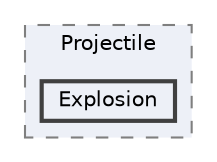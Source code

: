 digraph "src/Object/Projectile/Explosion"
{
 // LATEX_PDF_SIZE
  bgcolor="transparent";
  edge [fontname=Helvetica,fontsize=10,labelfontname=Helvetica,labelfontsize=10];
  node [fontname=Helvetica,fontsize=10,shape=box,height=0.2,width=0.4];
  compound=true
  subgraph clusterdir_221ca767488a9fbba0755dfd71b94d4a {
    graph [ bgcolor="#edf0f7", pencolor="grey50", label="Projectile", fontname=Helvetica,fontsize=10 style="filled,dashed", URL="dir_221ca767488a9fbba0755dfd71b94d4a.html",tooltip=""]
  dir_db284a20219279436c72d8f263f92bcc [label="Explosion", fillcolor="#edf0f7", color="grey25", style="filled,bold", URL="dir_db284a20219279436c72d8f263f92bcc.html",tooltip=""];
  }
}
